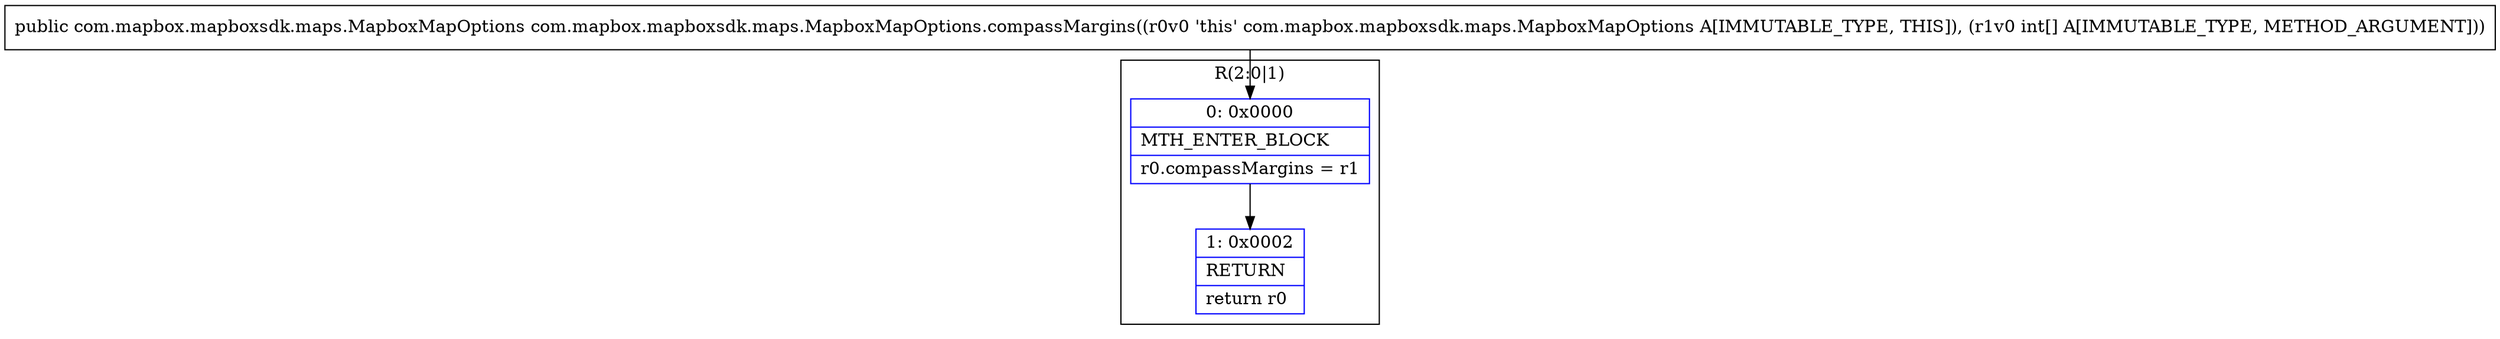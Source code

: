 digraph "CFG forcom.mapbox.mapboxsdk.maps.MapboxMapOptions.compassMargins([I)Lcom\/mapbox\/mapboxsdk\/maps\/MapboxMapOptions;" {
subgraph cluster_Region_41427111 {
label = "R(2:0|1)";
node [shape=record,color=blue];
Node_0 [shape=record,label="{0\:\ 0x0000|MTH_ENTER_BLOCK\l|r0.compassMargins = r1\l}"];
Node_1 [shape=record,label="{1\:\ 0x0002|RETURN\l|return r0\l}"];
}
MethodNode[shape=record,label="{public com.mapbox.mapboxsdk.maps.MapboxMapOptions com.mapbox.mapboxsdk.maps.MapboxMapOptions.compassMargins((r0v0 'this' com.mapbox.mapboxsdk.maps.MapboxMapOptions A[IMMUTABLE_TYPE, THIS]), (r1v0 int[] A[IMMUTABLE_TYPE, METHOD_ARGUMENT])) }"];
MethodNode -> Node_0;
Node_0 -> Node_1;
}

